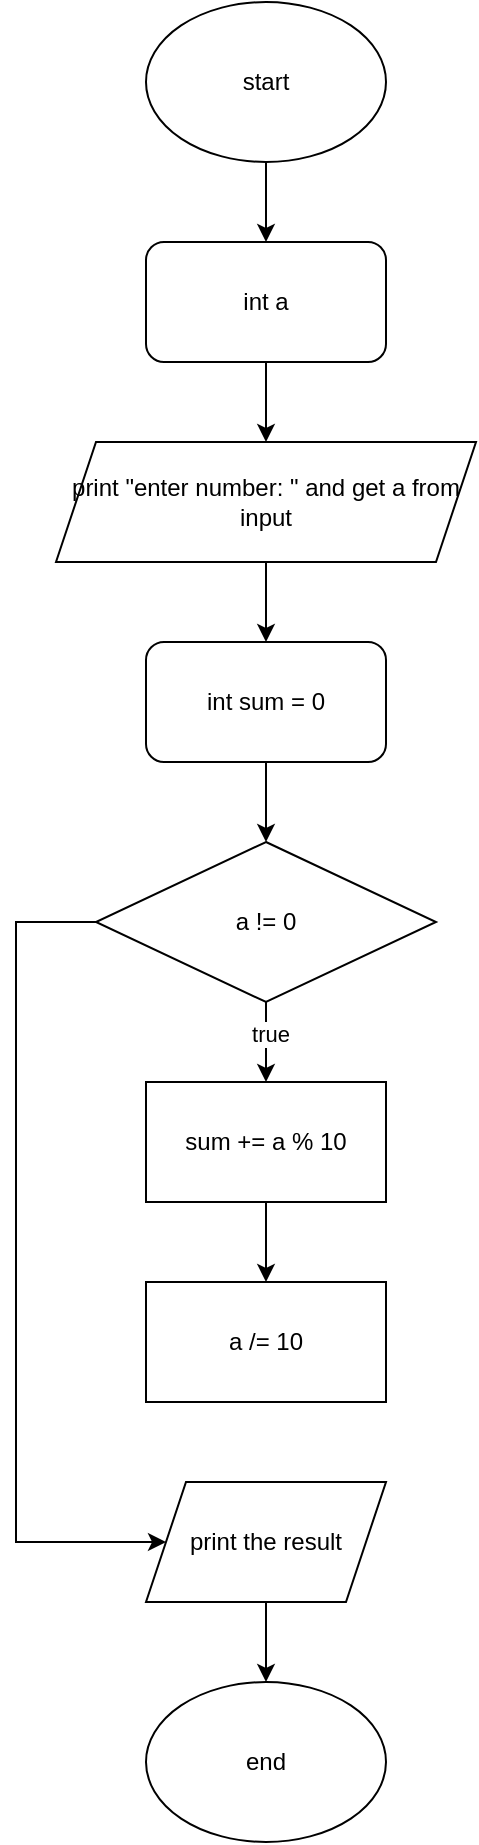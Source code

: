 <mxfile version="24.7.17">
  <diagram name="Page-1" id="P70mKtpN68wf8IWgFVFa">
    <mxGraphModel dx="754" dy="811" grid="1" gridSize="10" guides="1" tooltips="1" connect="1" arrows="1" fold="1" page="1" pageScale="1" pageWidth="850" pageHeight="1100" math="0" shadow="0">
      <root>
        <mxCell id="0" />
        <mxCell id="1" parent="0" />
        <mxCell id="1IqGT6YaL2pOZEqIe7GI-3" style="edgeStyle=orthogonalEdgeStyle;rounded=0;orthogonalLoop=1;jettySize=auto;html=1;entryX=0.5;entryY=0;entryDx=0;entryDy=0;" edge="1" parent="1" source="1IqGT6YaL2pOZEqIe7GI-1" target="1IqGT6YaL2pOZEqIe7GI-2">
          <mxGeometry relative="1" as="geometry" />
        </mxCell>
        <mxCell id="1IqGT6YaL2pOZEqIe7GI-1" value="start" style="ellipse;whiteSpace=wrap;html=1;" vertex="1" parent="1">
          <mxGeometry x="365" y="80" width="120" height="80" as="geometry" />
        </mxCell>
        <mxCell id="1IqGT6YaL2pOZEqIe7GI-5" style="edgeStyle=orthogonalEdgeStyle;rounded=0;orthogonalLoop=1;jettySize=auto;html=1;entryX=0.5;entryY=0;entryDx=0;entryDy=0;" edge="1" parent="1" source="1IqGT6YaL2pOZEqIe7GI-2" target="1IqGT6YaL2pOZEqIe7GI-4">
          <mxGeometry relative="1" as="geometry" />
        </mxCell>
        <mxCell id="1IqGT6YaL2pOZEqIe7GI-2" value="int a" style="rounded=1;whiteSpace=wrap;html=1;" vertex="1" parent="1">
          <mxGeometry x="365" y="200" width="120" height="60" as="geometry" />
        </mxCell>
        <mxCell id="1IqGT6YaL2pOZEqIe7GI-7" value="" style="edgeStyle=orthogonalEdgeStyle;rounded=0;orthogonalLoop=1;jettySize=auto;html=1;" edge="1" parent="1" source="1IqGT6YaL2pOZEqIe7GI-4" target="1IqGT6YaL2pOZEqIe7GI-6">
          <mxGeometry relative="1" as="geometry" />
        </mxCell>
        <mxCell id="1IqGT6YaL2pOZEqIe7GI-4" value="print &quot;enter number: &quot; and get a from input" style="shape=parallelogram;perimeter=parallelogramPerimeter;whiteSpace=wrap;html=1;fixedSize=1;" vertex="1" parent="1">
          <mxGeometry x="320" y="300" width="210" height="60" as="geometry" />
        </mxCell>
        <mxCell id="1IqGT6YaL2pOZEqIe7GI-9" value="" style="edgeStyle=orthogonalEdgeStyle;rounded=0;orthogonalLoop=1;jettySize=auto;html=1;" edge="1" parent="1" source="1IqGT6YaL2pOZEqIe7GI-6" target="1IqGT6YaL2pOZEqIe7GI-8">
          <mxGeometry relative="1" as="geometry" />
        </mxCell>
        <mxCell id="1IqGT6YaL2pOZEqIe7GI-6" value="int sum = 0" style="rounded=1;whiteSpace=wrap;html=1;" vertex="1" parent="1">
          <mxGeometry x="365" y="400" width="120" height="60" as="geometry" />
        </mxCell>
        <mxCell id="1IqGT6YaL2pOZEqIe7GI-11" value="" style="edgeStyle=orthogonalEdgeStyle;rounded=0;orthogonalLoop=1;jettySize=auto;html=1;" edge="1" parent="1" source="1IqGT6YaL2pOZEqIe7GI-8" target="1IqGT6YaL2pOZEqIe7GI-10">
          <mxGeometry relative="1" as="geometry" />
        </mxCell>
        <mxCell id="1IqGT6YaL2pOZEqIe7GI-14" value="true" style="edgeLabel;html=1;align=center;verticalAlign=middle;resizable=0;points=[];" vertex="1" connectable="0" parent="1IqGT6YaL2pOZEqIe7GI-11">
          <mxGeometry x="-0.2" y="2" relative="1" as="geometry">
            <mxPoint as="offset" />
          </mxGeometry>
        </mxCell>
        <mxCell id="1IqGT6YaL2pOZEqIe7GI-16" style="edgeStyle=orthogonalEdgeStyle;rounded=0;orthogonalLoop=1;jettySize=auto;html=1;entryX=0;entryY=0.5;entryDx=0;entryDy=0;" edge="1" parent="1" source="1IqGT6YaL2pOZEqIe7GI-8" target="1IqGT6YaL2pOZEqIe7GI-15">
          <mxGeometry relative="1" as="geometry">
            <Array as="points">
              <mxPoint x="300" y="540" />
              <mxPoint x="300" y="850" />
            </Array>
          </mxGeometry>
        </mxCell>
        <mxCell id="1IqGT6YaL2pOZEqIe7GI-8" value="a != 0" style="rhombus;whiteSpace=wrap;html=1;" vertex="1" parent="1">
          <mxGeometry x="340" y="500" width="170" height="80" as="geometry" />
        </mxCell>
        <mxCell id="1IqGT6YaL2pOZEqIe7GI-13" value="" style="edgeStyle=orthogonalEdgeStyle;rounded=0;orthogonalLoop=1;jettySize=auto;html=1;" edge="1" parent="1" source="1IqGT6YaL2pOZEqIe7GI-10" target="1IqGT6YaL2pOZEqIe7GI-12">
          <mxGeometry relative="1" as="geometry" />
        </mxCell>
        <mxCell id="1IqGT6YaL2pOZEqIe7GI-10" value="sum += a % 10" style="rounded=0;whiteSpace=wrap;html=1;" vertex="1" parent="1">
          <mxGeometry x="365" y="620" width="120" height="60" as="geometry" />
        </mxCell>
        <mxCell id="1IqGT6YaL2pOZEqIe7GI-12" value="a /= 10" style="rounded=0;whiteSpace=wrap;html=1;" vertex="1" parent="1">
          <mxGeometry x="365" y="720" width="120" height="60" as="geometry" />
        </mxCell>
        <mxCell id="1IqGT6YaL2pOZEqIe7GI-18" value="" style="edgeStyle=orthogonalEdgeStyle;rounded=0;orthogonalLoop=1;jettySize=auto;html=1;" edge="1" parent="1" source="1IqGT6YaL2pOZEqIe7GI-15" target="1IqGT6YaL2pOZEqIe7GI-17">
          <mxGeometry relative="1" as="geometry" />
        </mxCell>
        <mxCell id="1IqGT6YaL2pOZEqIe7GI-15" value="print the result" style="shape=parallelogram;perimeter=parallelogramPerimeter;whiteSpace=wrap;html=1;fixedSize=1;" vertex="1" parent="1">
          <mxGeometry x="365" y="820" width="120" height="60" as="geometry" />
        </mxCell>
        <mxCell id="1IqGT6YaL2pOZEqIe7GI-17" value="end" style="ellipse;whiteSpace=wrap;html=1;" vertex="1" parent="1">
          <mxGeometry x="365" y="920" width="120" height="80" as="geometry" />
        </mxCell>
      </root>
    </mxGraphModel>
  </diagram>
</mxfile>
